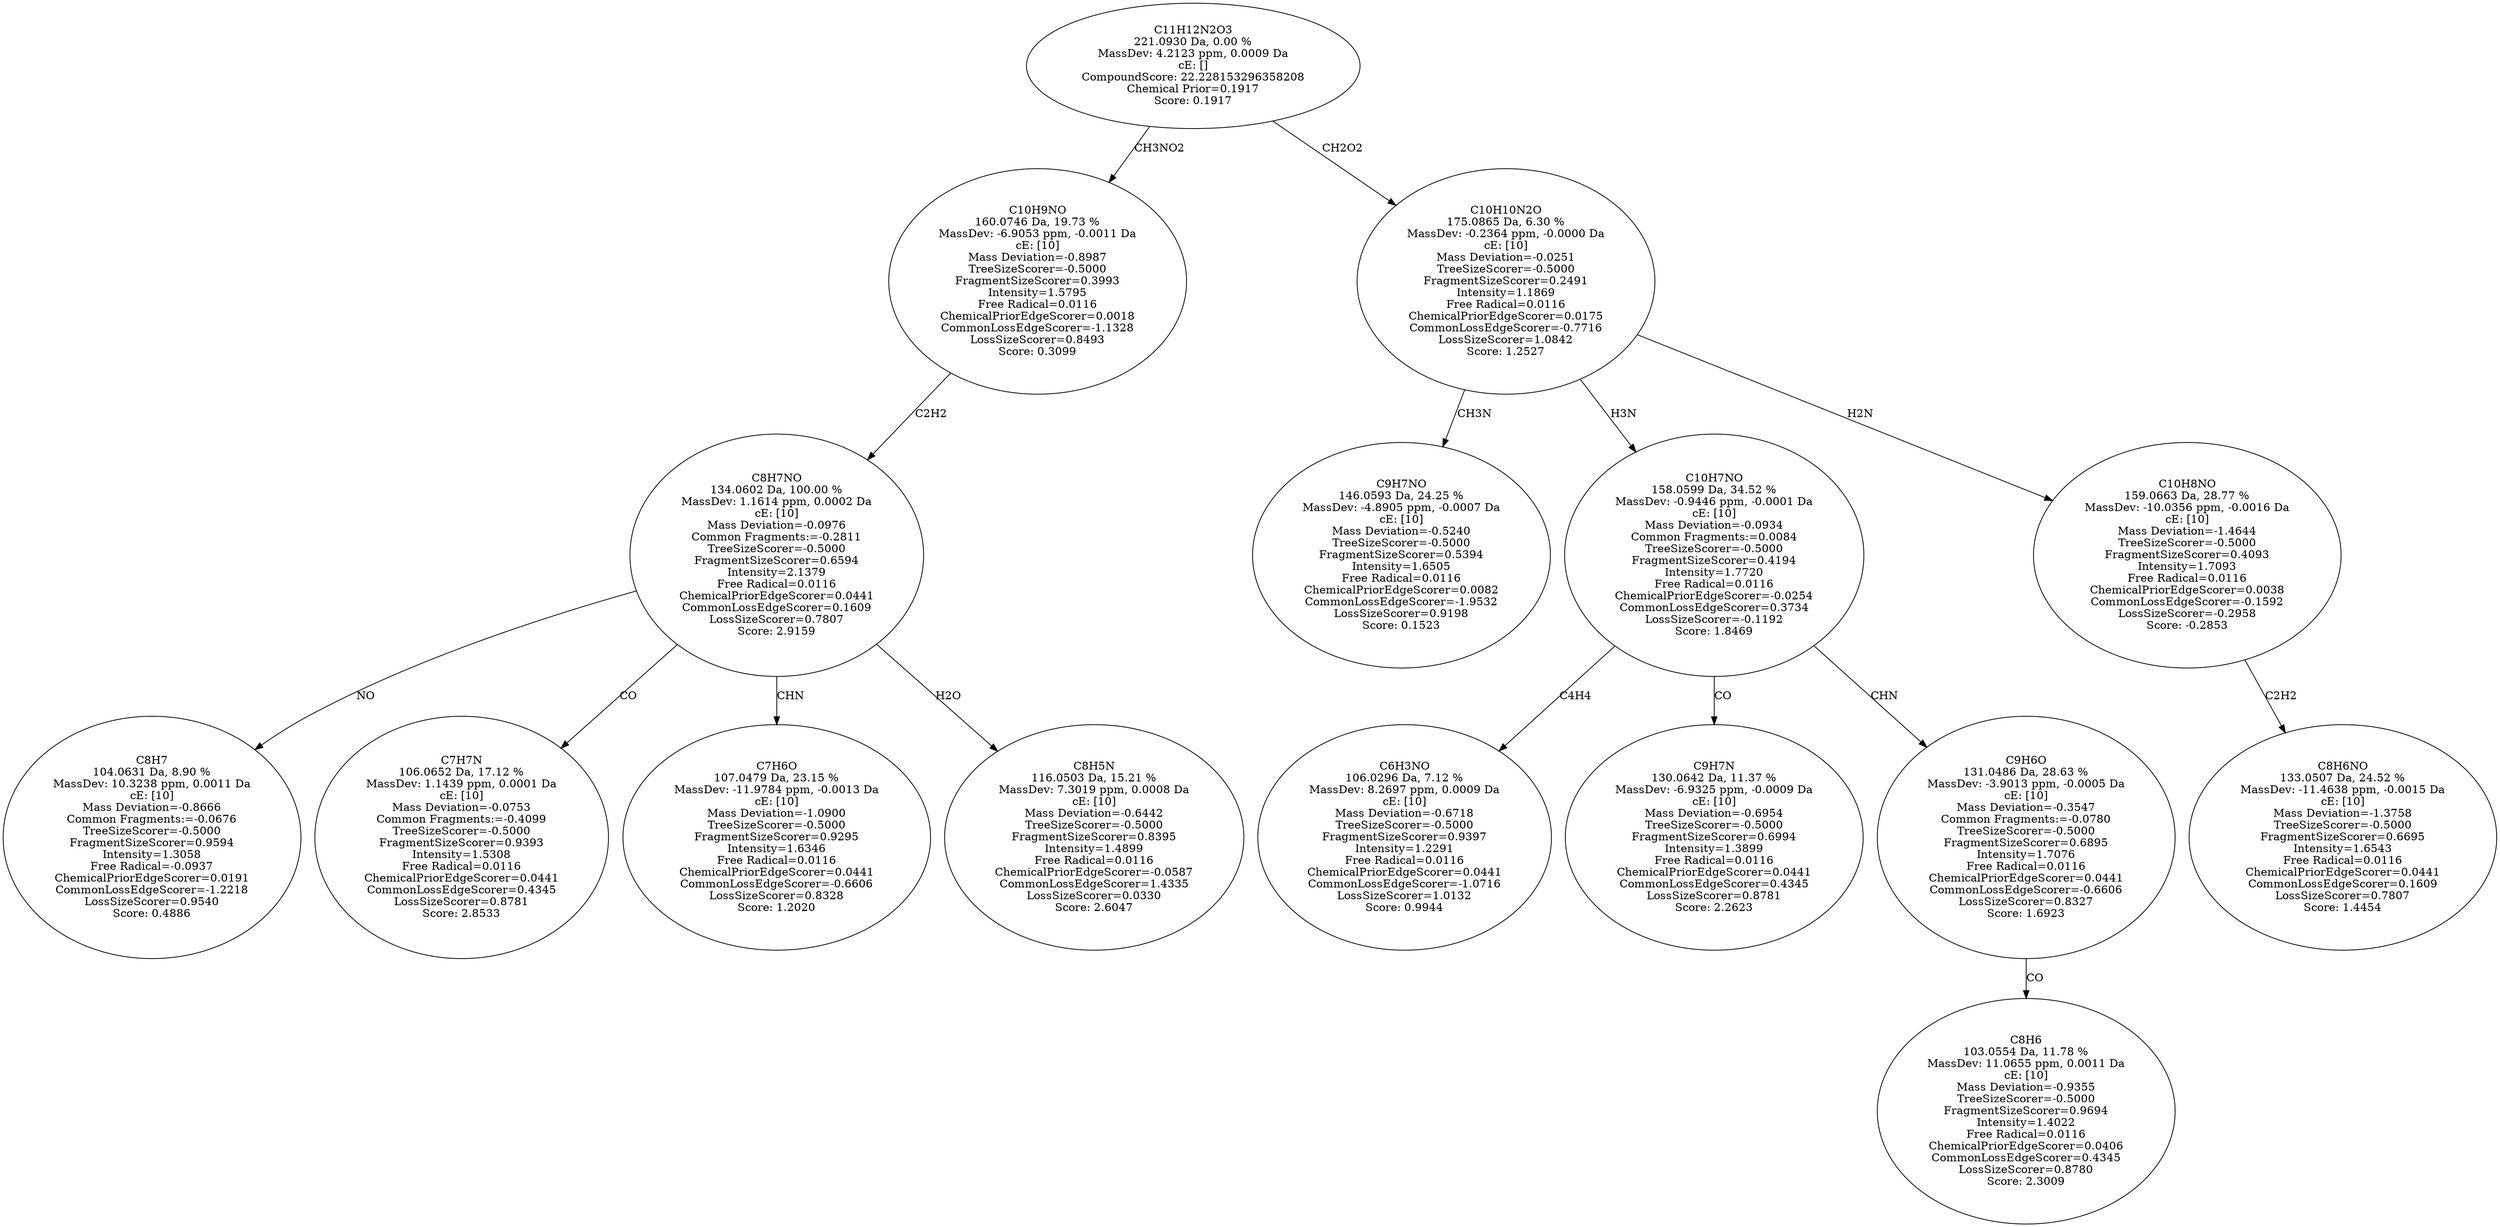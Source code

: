 strict digraph {
v1 [label="C8H7\n104.0631 Da, 8.90 %\nMassDev: 10.3238 ppm, 0.0011 Da\ncE: [10]\nMass Deviation=-0.8666\nCommon Fragments:=-0.0676\nTreeSizeScorer=-0.5000\nFragmentSizeScorer=0.9594\nIntensity=1.3058\nFree Radical=-0.0937\nChemicalPriorEdgeScorer=0.0191\nCommonLossEdgeScorer=-1.2218\nLossSizeScorer=0.9540\nScore: 0.4886"];
v2 [label="C7H7N\n106.0652 Da, 17.12 %\nMassDev: 1.1439 ppm, 0.0001 Da\ncE: [10]\nMass Deviation=-0.0753\nCommon Fragments:=-0.4099\nTreeSizeScorer=-0.5000\nFragmentSizeScorer=0.9393\nIntensity=1.5308\nFree Radical=0.0116\nChemicalPriorEdgeScorer=0.0441\nCommonLossEdgeScorer=0.4345\nLossSizeScorer=0.8781\nScore: 2.8533"];
v3 [label="C7H6O\n107.0479 Da, 23.15 %\nMassDev: -11.9784 ppm, -0.0013 Da\ncE: [10]\nMass Deviation=-1.0900\nTreeSizeScorer=-0.5000\nFragmentSizeScorer=0.9295\nIntensity=1.6346\nFree Radical=0.0116\nChemicalPriorEdgeScorer=0.0441\nCommonLossEdgeScorer=-0.6606\nLossSizeScorer=0.8328\nScore: 1.2020"];
v4 [label="C8H5N\n116.0503 Da, 15.21 %\nMassDev: 7.3019 ppm, 0.0008 Da\ncE: [10]\nMass Deviation=-0.6442\nTreeSizeScorer=-0.5000\nFragmentSizeScorer=0.8395\nIntensity=1.4899\nFree Radical=0.0116\nChemicalPriorEdgeScorer=-0.0587\nCommonLossEdgeScorer=1.4335\nLossSizeScorer=0.0330\nScore: 2.6047"];
v5 [label="C8H7NO\n134.0602 Da, 100.00 %\nMassDev: 1.1614 ppm, 0.0002 Da\ncE: [10]\nMass Deviation=-0.0976\nCommon Fragments:=-0.2811\nTreeSizeScorer=-0.5000\nFragmentSizeScorer=0.6594\nIntensity=2.1379\nFree Radical=0.0116\nChemicalPriorEdgeScorer=0.0441\nCommonLossEdgeScorer=0.1609\nLossSizeScorer=0.7807\nScore: 2.9159"];
v6 [label="C10H9NO\n160.0746 Da, 19.73 %\nMassDev: -6.9053 ppm, -0.0011 Da\ncE: [10]\nMass Deviation=-0.8987\nTreeSizeScorer=-0.5000\nFragmentSizeScorer=0.3993\nIntensity=1.5795\nFree Radical=0.0116\nChemicalPriorEdgeScorer=0.0018\nCommonLossEdgeScorer=-1.1328\nLossSizeScorer=0.8493\nScore: 0.3099"];
v7 [label="C9H7NO\n146.0593 Da, 24.25 %\nMassDev: -4.8905 ppm, -0.0007 Da\ncE: [10]\nMass Deviation=-0.5240\nTreeSizeScorer=-0.5000\nFragmentSizeScorer=0.5394\nIntensity=1.6505\nFree Radical=0.0116\nChemicalPriorEdgeScorer=0.0082\nCommonLossEdgeScorer=-1.9532\nLossSizeScorer=0.9198\nScore: 0.1523"];
v8 [label="C6H3NO\n106.0296 Da, 7.12 %\nMassDev: 8.2697 ppm, 0.0009 Da\ncE: [10]\nMass Deviation=-0.6718\nTreeSizeScorer=-0.5000\nFragmentSizeScorer=0.9397\nIntensity=1.2291\nFree Radical=0.0116\nChemicalPriorEdgeScorer=0.0441\nCommonLossEdgeScorer=-1.0716\nLossSizeScorer=1.0132\nScore: 0.9944"];
v9 [label="C9H7N\n130.0642 Da, 11.37 %\nMassDev: -6.9325 ppm, -0.0009 Da\ncE: [10]\nMass Deviation=-0.6954\nTreeSizeScorer=-0.5000\nFragmentSizeScorer=0.6994\nIntensity=1.3899\nFree Radical=0.0116\nChemicalPriorEdgeScorer=0.0441\nCommonLossEdgeScorer=0.4345\nLossSizeScorer=0.8781\nScore: 2.2623"];
v10 [label="C8H6\n103.0554 Da, 11.78 %\nMassDev: 11.0655 ppm, 0.0011 Da\ncE: [10]\nMass Deviation=-0.9355\nTreeSizeScorer=-0.5000\nFragmentSizeScorer=0.9694\nIntensity=1.4022\nFree Radical=0.0116\nChemicalPriorEdgeScorer=0.0406\nCommonLossEdgeScorer=0.4345\nLossSizeScorer=0.8780\nScore: 2.3009"];
v11 [label="C9H6O\n131.0486 Da, 28.63 %\nMassDev: -3.9013 ppm, -0.0005 Da\ncE: [10]\nMass Deviation=-0.3547\nCommon Fragments:=-0.0780\nTreeSizeScorer=-0.5000\nFragmentSizeScorer=0.6895\nIntensity=1.7076\nFree Radical=0.0116\nChemicalPriorEdgeScorer=0.0441\nCommonLossEdgeScorer=-0.6606\nLossSizeScorer=0.8327\nScore: 1.6923"];
v12 [label="C10H7NO\n158.0599 Da, 34.52 %\nMassDev: -0.9446 ppm, -0.0001 Da\ncE: [10]\nMass Deviation=-0.0934\nCommon Fragments:=0.0084\nTreeSizeScorer=-0.5000\nFragmentSizeScorer=0.4194\nIntensity=1.7720\nFree Radical=0.0116\nChemicalPriorEdgeScorer=-0.0254\nCommonLossEdgeScorer=0.3734\nLossSizeScorer=-0.1192\nScore: 1.8469"];
v13 [label="C8H6NO\n133.0507 Da, 24.52 %\nMassDev: -11.4638 ppm, -0.0015 Da\ncE: [10]\nMass Deviation=-1.3758\nTreeSizeScorer=-0.5000\nFragmentSizeScorer=0.6695\nIntensity=1.6543\nFree Radical=0.0116\nChemicalPriorEdgeScorer=0.0441\nCommonLossEdgeScorer=0.1609\nLossSizeScorer=0.7807\nScore: 1.4454"];
v14 [label="C10H8NO\n159.0663 Da, 28.77 %\nMassDev: -10.0356 ppm, -0.0016 Da\ncE: [10]\nMass Deviation=-1.4644\nTreeSizeScorer=-0.5000\nFragmentSizeScorer=0.4093\nIntensity=1.7093\nFree Radical=0.0116\nChemicalPriorEdgeScorer=0.0038\nCommonLossEdgeScorer=-0.1592\nLossSizeScorer=-0.2958\nScore: -0.2853"];
v15 [label="C10H10N2O\n175.0865 Da, 6.30 %\nMassDev: -0.2364 ppm, -0.0000 Da\ncE: [10]\nMass Deviation=-0.0251\nTreeSizeScorer=-0.5000\nFragmentSizeScorer=0.2491\nIntensity=1.1869\nFree Radical=0.0116\nChemicalPriorEdgeScorer=0.0175\nCommonLossEdgeScorer=-0.7716\nLossSizeScorer=1.0842\nScore: 1.2527"];
v16 [label="C11H12N2O3\n221.0930 Da, 0.00 %\nMassDev: 4.2123 ppm, 0.0009 Da\ncE: []\nCompoundScore: 22.228153296358208\nChemical Prior=0.1917\nScore: 0.1917"];
v5 -> v1 [label="NO"];
v5 -> v2 [label="CO"];
v5 -> v3 [label="CHN"];
v5 -> v4 [label="H2O"];
v6 -> v5 [label="C2H2"];
v16 -> v6 [label="CH3NO2"];
v15 -> v7 [label="CH3N"];
v12 -> v8 [label="C4H4"];
v12 -> v9 [label="CO"];
v11 -> v10 [label="CO"];
v12 -> v11 [label="CHN"];
v15 -> v12 [label="H3N"];
v14 -> v13 [label="C2H2"];
v15 -> v14 [label="H2N"];
v16 -> v15 [label="CH2O2"];
}
